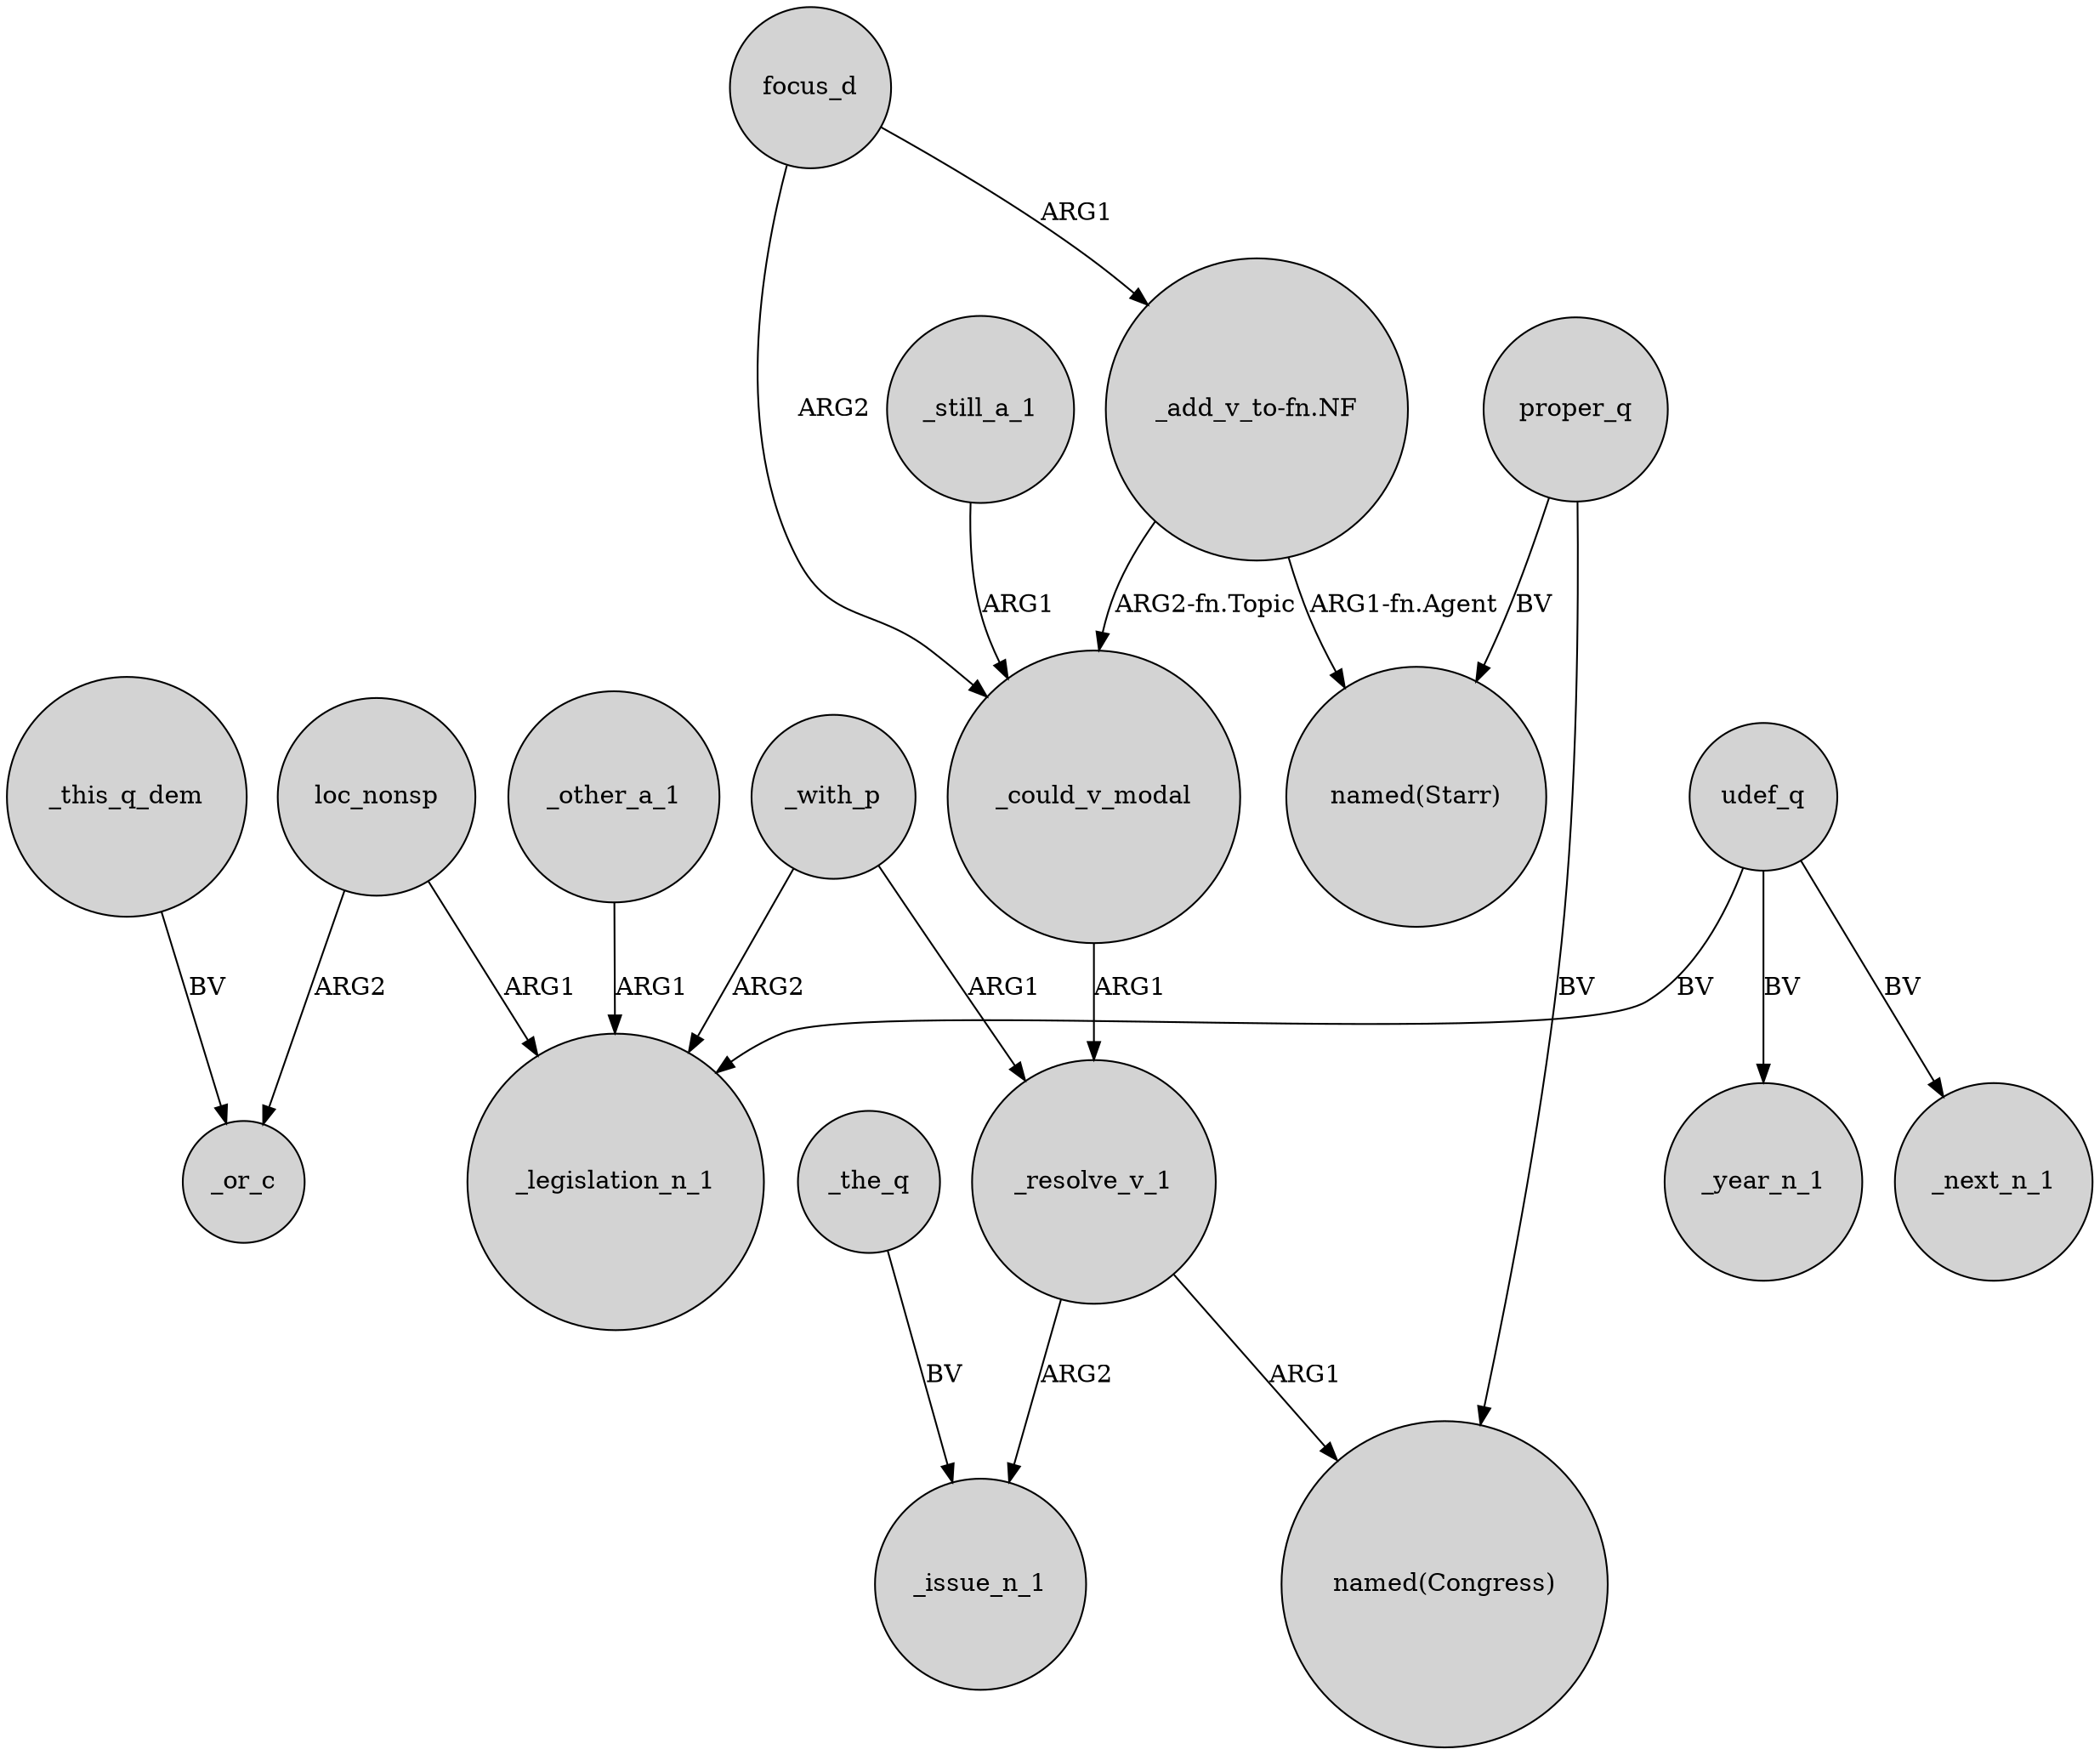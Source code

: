 digraph {
	node [shape=circle style=filled]
	_other_a_1 -> _legislation_n_1 [label=ARG1]
	focus_d -> _could_v_modal [label=ARG2]
	_still_a_1 -> _could_v_modal [label=ARG1]
	_resolve_v_1 -> _issue_n_1 [label=ARG2]
	loc_nonsp -> _legislation_n_1 [label=ARG1]
	_the_q -> _issue_n_1 [label=BV]
	_with_p -> _legislation_n_1 [label=ARG2]
	proper_q -> "named(Congress)" [label=BV]
	proper_q -> "named(Starr)" [label=BV]
	"_add_v_to-fn.NF" -> _could_v_modal [label="ARG2-fn.Topic"]
	_with_p -> _resolve_v_1 [label=ARG1]
	udef_q -> _next_n_1 [label=BV]
	_could_v_modal -> _resolve_v_1 [label=ARG1]
	udef_q -> _year_n_1 [label=BV]
	udef_q -> _legislation_n_1 [label=BV]
	focus_d -> "_add_v_to-fn.NF" [label=ARG1]
	_resolve_v_1 -> "named(Congress)" [label=ARG1]
	_this_q_dem -> _or_c [label=BV]
	loc_nonsp -> _or_c [label=ARG2]
	"_add_v_to-fn.NF" -> "named(Starr)" [label="ARG1-fn.Agent"]
}
